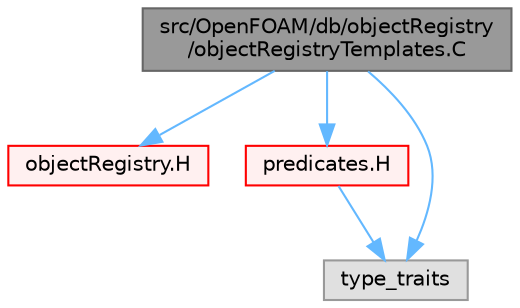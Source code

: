 digraph "src/OpenFOAM/db/objectRegistry/objectRegistryTemplates.C"
{
 // LATEX_PDF_SIZE
  bgcolor="transparent";
  edge [fontname=Helvetica,fontsize=10,labelfontname=Helvetica,labelfontsize=10];
  node [fontname=Helvetica,fontsize=10,shape=box,height=0.2,width=0.4];
  Node1 [id="Node000001",label="src/OpenFOAM/db/objectRegistry\l/objectRegistryTemplates.C",height=0.2,width=0.4,color="gray40", fillcolor="grey60", style="filled", fontcolor="black",tooltip=" "];
  Node1 -> Node2 [id="edge1_Node000001_Node000002",color="steelblue1",style="solid",tooltip=" "];
  Node2 [id="Node000002",label="objectRegistry.H",height=0.2,width=0.4,color="red", fillcolor="#FFF0F0", style="filled",URL="$objectRegistry_8H.html",tooltip=" "];
  Node1 -> Node151 [id="edge2_Node000001_Node000151",color="steelblue1",style="solid",tooltip=" "];
  Node151 [id="Node000151",label="predicates.H",height=0.2,width=0.4,color="red", fillcolor="#FFF0F0", style="filled",URL="$predicates_8H.html",tooltip=" "];
  Node151 -> Node9 [id="edge3_Node000151_Node000009",color="steelblue1",style="solid",tooltip=" "];
  Node9 [id="Node000009",label="type_traits",height=0.2,width=0.4,color="grey60", fillcolor="#E0E0E0", style="filled",tooltip=" "];
  Node1 -> Node9 [id="edge4_Node000001_Node000009",color="steelblue1",style="solid",tooltip=" "];
}

